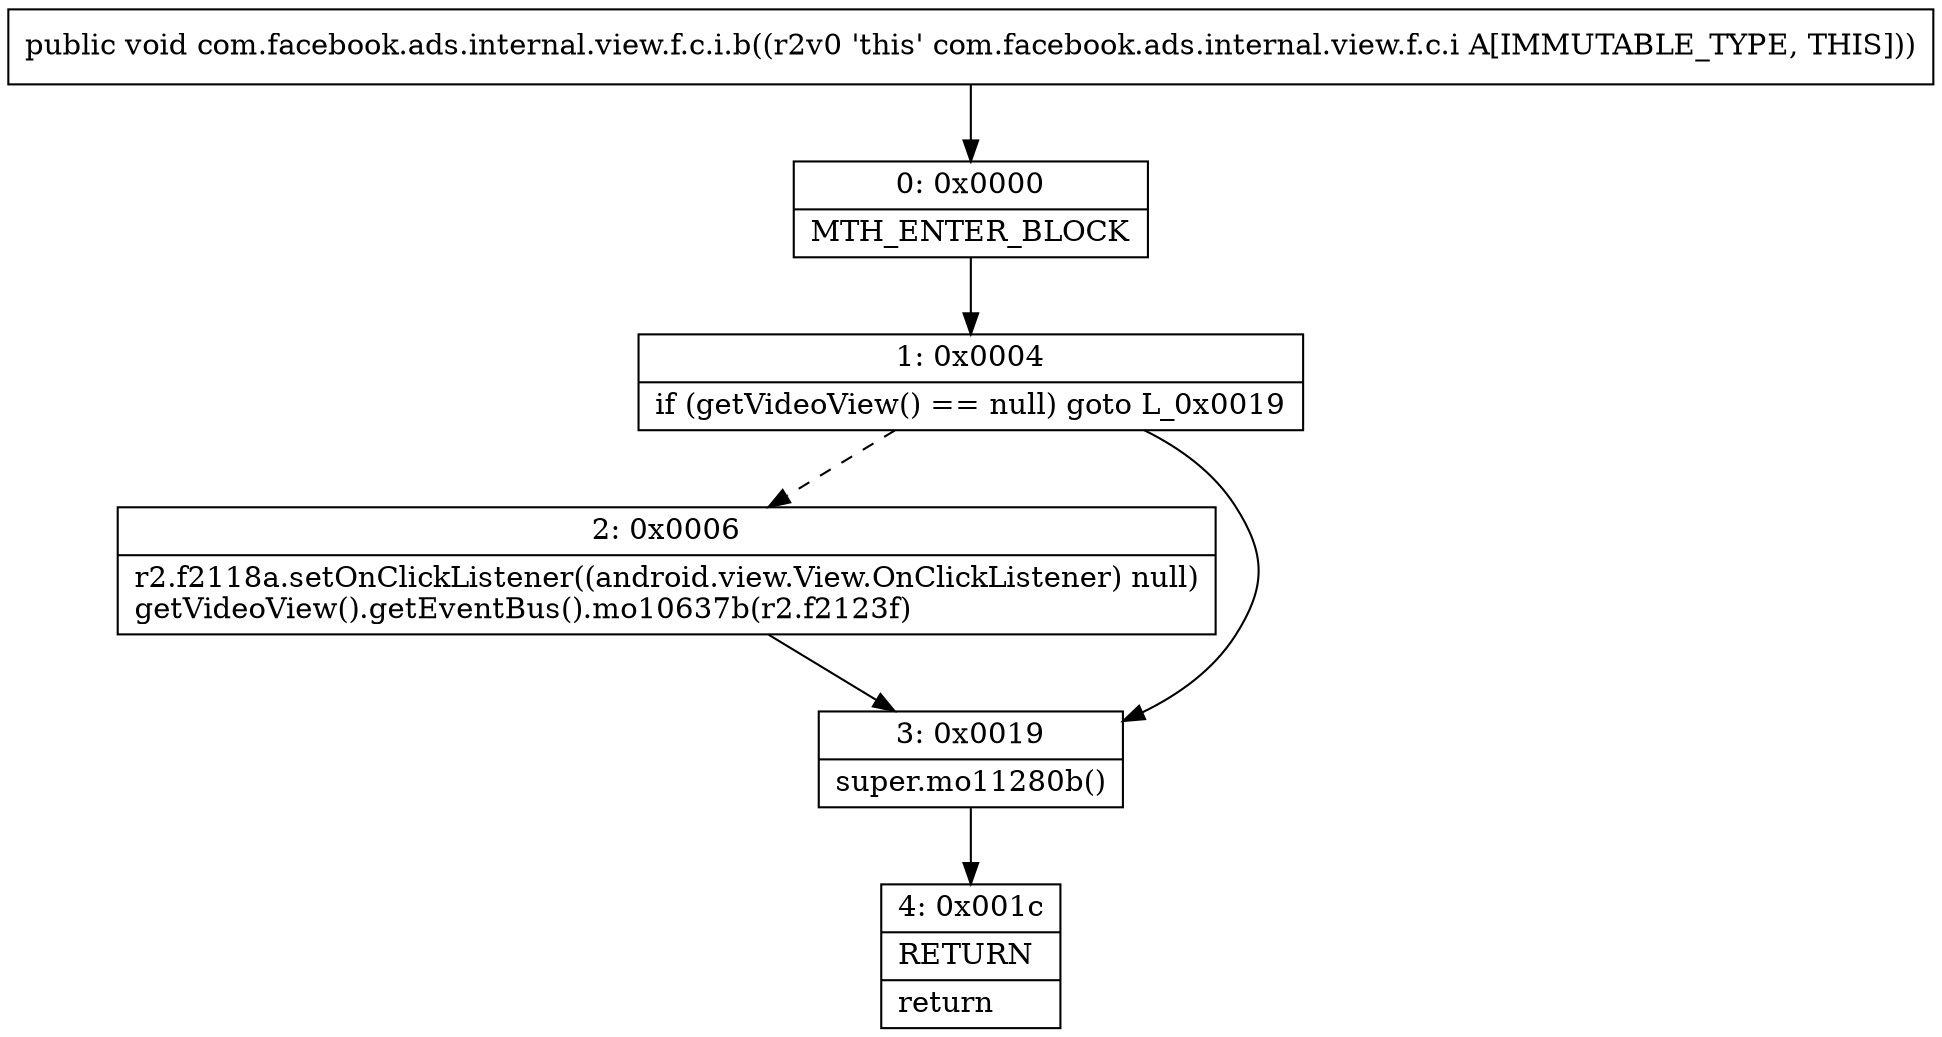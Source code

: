digraph "CFG forcom.facebook.ads.internal.view.f.c.i.b()V" {
Node_0 [shape=record,label="{0\:\ 0x0000|MTH_ENTER_BLOCK\l}"];
Node_1 [shape=record,label="{1\:\ 0x0004|if (getVideoView() == null) goto L_0x0019\l}"];
Node_2 [shape=record,label="{2\:\ 0x0006|r2.f2118a.setOnClickListener((android.view.View.OnClickListener) null)\lgetVideoView().getEventBus().mo10637b(r2.f2123f)\l}"];
Node_3 [shape=record,label="{3\:\ 0x0019|super.mo11280b()\l}"];
Node_4 [shape=record,label="{4\:\ 0x001c|RETURN\l|return\l}"];
MethodNode[shape=record,label="{public void com.facebook.ads.internal.view.f.c.i.b((r2v0 'this' com.facebook.ads.internal.view.f.c.i A[IMMUTABLE_TYPE, THIS])) }"];
MethodNode -> Node_0;
Node_0 -> Node_1;
Node_1 -> Node_2[style=dashed];
Node_1 -> Node_3;
Node_2 -> Node_3;
Node_3 -> Node_4;
}

